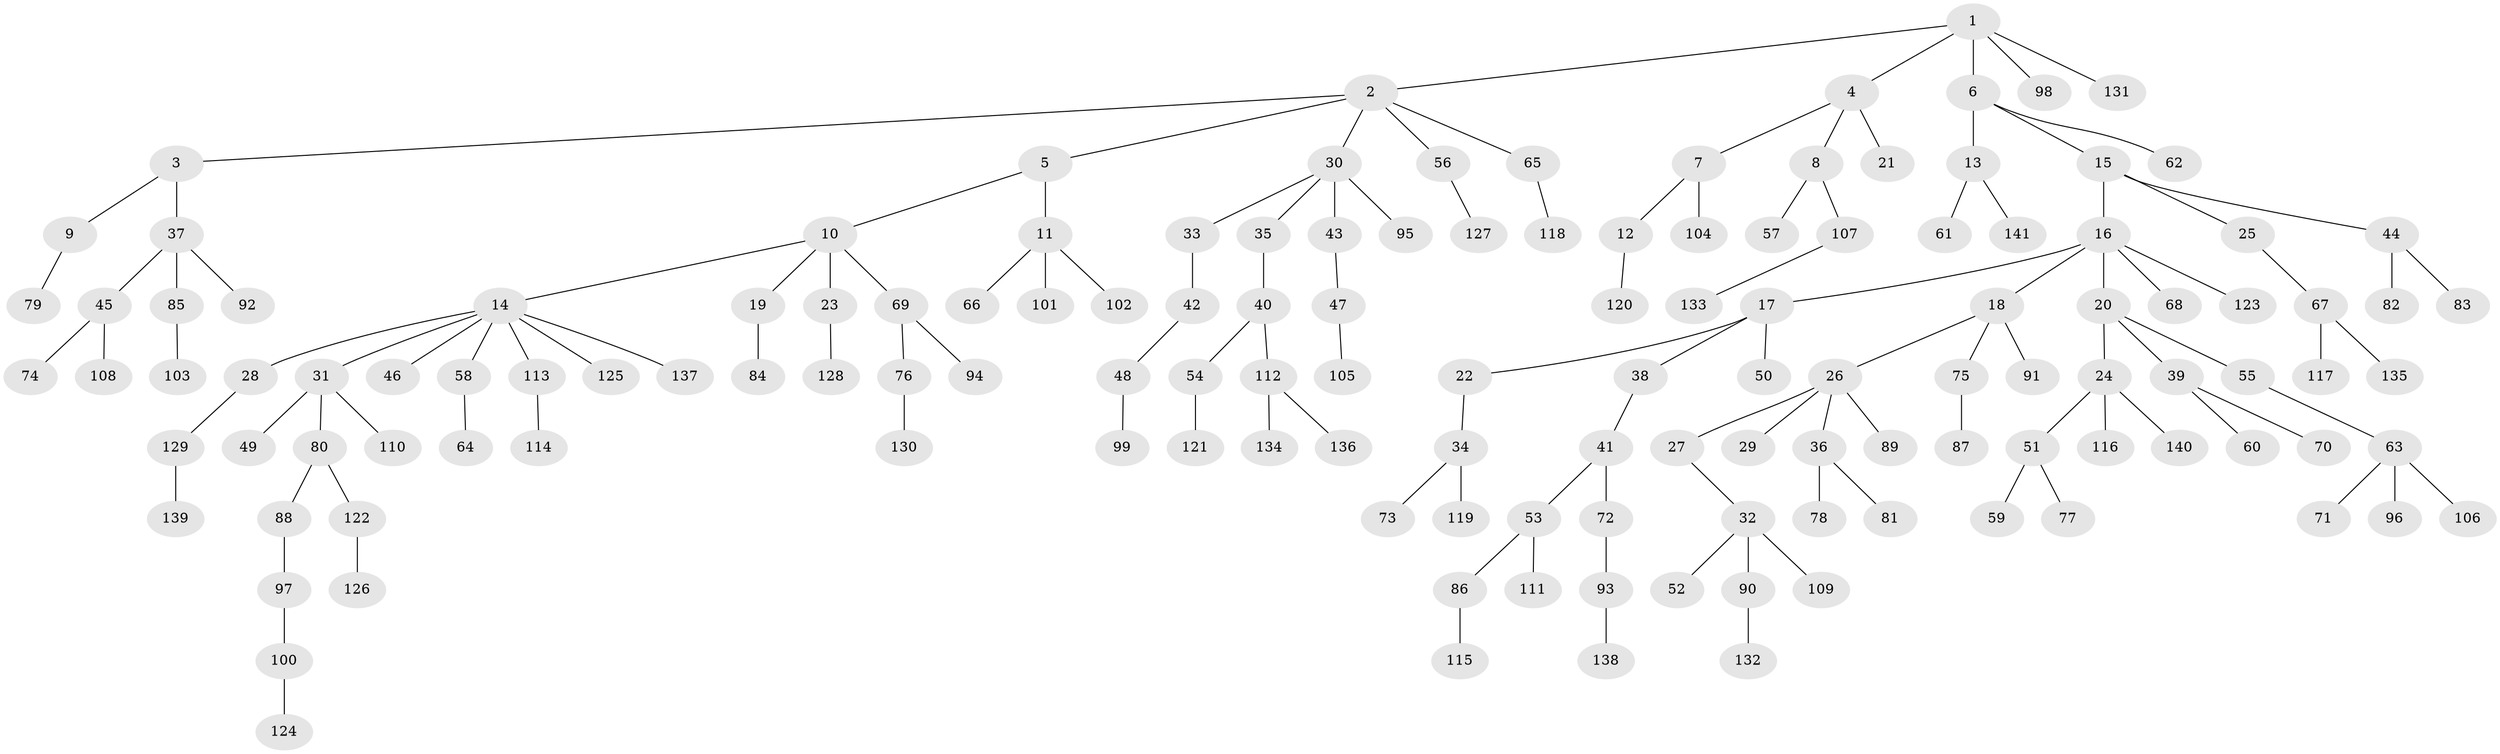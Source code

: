 // Generated by graph-tools (version 1.1) at 2025/11/02/27/25 16:11:28]
// undirected, 141 vertices, 140 edges
graph export_dot {
graph [start="1"]
  node [color=gray90,style=filled];
  1;
  2;
  3;
  4;
  5;
  6;
  7;
  8;
  9;
  10;
  11;
  12;
  13;
  14;
  15;
  16;
  17;
  18;
  19;
  20;
  21;
  22;
  23;
  24;
  25;
  26;
  27;
  28;
  29;
  30;
  31;
  32;
  33;
  34;
  35;
  36;
  37;
  38;
  39;
  40;
  41;
  42;
  43;
  44;
  45;
  46;
  47;
  48;
  49;
  50;
  51;
  52;
  53;
  54;
  55;
  56;
  57;
  58;
  59;
  60;
  61;
  62;
  63;
  64;
  65;
  66;
  67;
  68;
  69;
  70;
  71;
  72;
  73;
  74;
  75;
  76;
  77;
  78;
  79;
  80;
  81;
  82;
  83;
  84;
  85;
  86;
  87;
  88;
  89;
  90;
  91;
  92;
  93;
  94;
  95;
  96;
  97;
  98;
  99;
  100;
  101;
  102;
  103;
  104;
  105;
  106;
  107;
  108;
  109;
  110;
  111;
  112;
  113;
  114;
  115;
  116;
  117;
  118;
  119;
  120;
  121;
  122;
  123;
  124;
  125;
  126;
  127;
  128;
  129;
  130;
  131;
  132;
  133;
  134;
  135;
  136;
  137;
  138;
  139;
  140;
  141;
  1 -- 2;
  1 -- 4;
  1 -- 6;
  1 -- 98;
  1 -- 131;
  2 -- 3;
  2 -- 5;
  2 -- 30;
  2 -- 56;
  2 -- 65;
  3 -- 9;
  3 -- 37;
  4 -- 7;
  4 -- 8;
  4 -- 21;
  5 -- 10;
  5 -- 11;
  6 -- 13;
  6 -- 15;
  6 -- 62;
  7 -- 12;
  7 -- 104;
  8 -- 57;
  8 -- 107;
  9 -- 79;
  10 -- 14;
  10 -- 19;
  10 -- 23;
  10 -- 69;
  11 -- 66;
  11 -- 101;
  11 -- 102;
  12 -- 120;
  13 -- 61;
  13 -- 141;
  14 -- 28;
  14 -- 31;
  14 -- 46;
  14 -- 58;
  14 -- 113;
  14 -- 125;
  14 -- 137;
  15 -- 16;
  15 -- 25;
  15 -- 44;
  16 -- 17;
  16 -- 18;
  16 -- 20;
  16 -- 68;
  16 -- 123;
  17 -- 22;
  17 -- 38;
  17 -- 50;
  18 -- 26;
  18 -- 75;
  18 -- 91;
  19 -- 84;
  20 -- 24;
  20 -- 39;
  20 -- 55;
  22 -- 34;
  23 -- 128;
  24 -- 51;
  24 -- 116;
  24 -- 140;
  25 -- 67;
  26 -- 27;
  26 -- 29;
  26 -- 36;
  26 -- 89;
  27 -- 32;
  28 -- 129;
  30 -- 33;
  30 -- 35;
  30 -- 43;
  30 -- 95;
  31 -- 49;
  31 -- 80;
  31 -- 110;
  32 -- 52;
  32 -- 90;
  32 -- 109;
  33 -- 42;
  34 -- 73;
  34 -- 119;
  35 -- 40;
  36 -- 78;
  36 -- 81;
  37 -- 45;
  37 -- 85;
  37 -- 92;
  38 -- 41;
  39 -- 60;
  39 -- 70;
  40 -- 54;
  40 -- 112;
  41 -- 53;
  41 -- 72;
  42 -- 48;
  43 -- 47;
  44 -- 82;
  44 -- 83;
  45 -- 74;
  45 -- 108;
  47 -- 105;
  48 -- 99;
  51 -- 59;
  51 -- 77;
  53 -- 86;
  53 -- 111;
  54 -- 121;
  55 -- 63;
  56 -- 127;
  58 -- 64;
  63 -- 71;
  63 -- 96;
  63 -- 106;
  65 -- 118;
  67 -- 117;
  67 -- 135;
  69 -- 76;
  69 -- 94;
  72 -- 93;
  75 -- 87;
  76 -- 130;
  80 -- 88;
  80 -- 122;
  85 -- 103;
  86 -- 115;
  88 -- 97;
  90 -- 132;
  93 -- 138;
  97 -- 100;
  100 -- 124;
  107 -- 133;
  112 -- 134;
  112 -- 136;
  113 -- 114;
  122 -- 126;
  129 -- 139;
}
